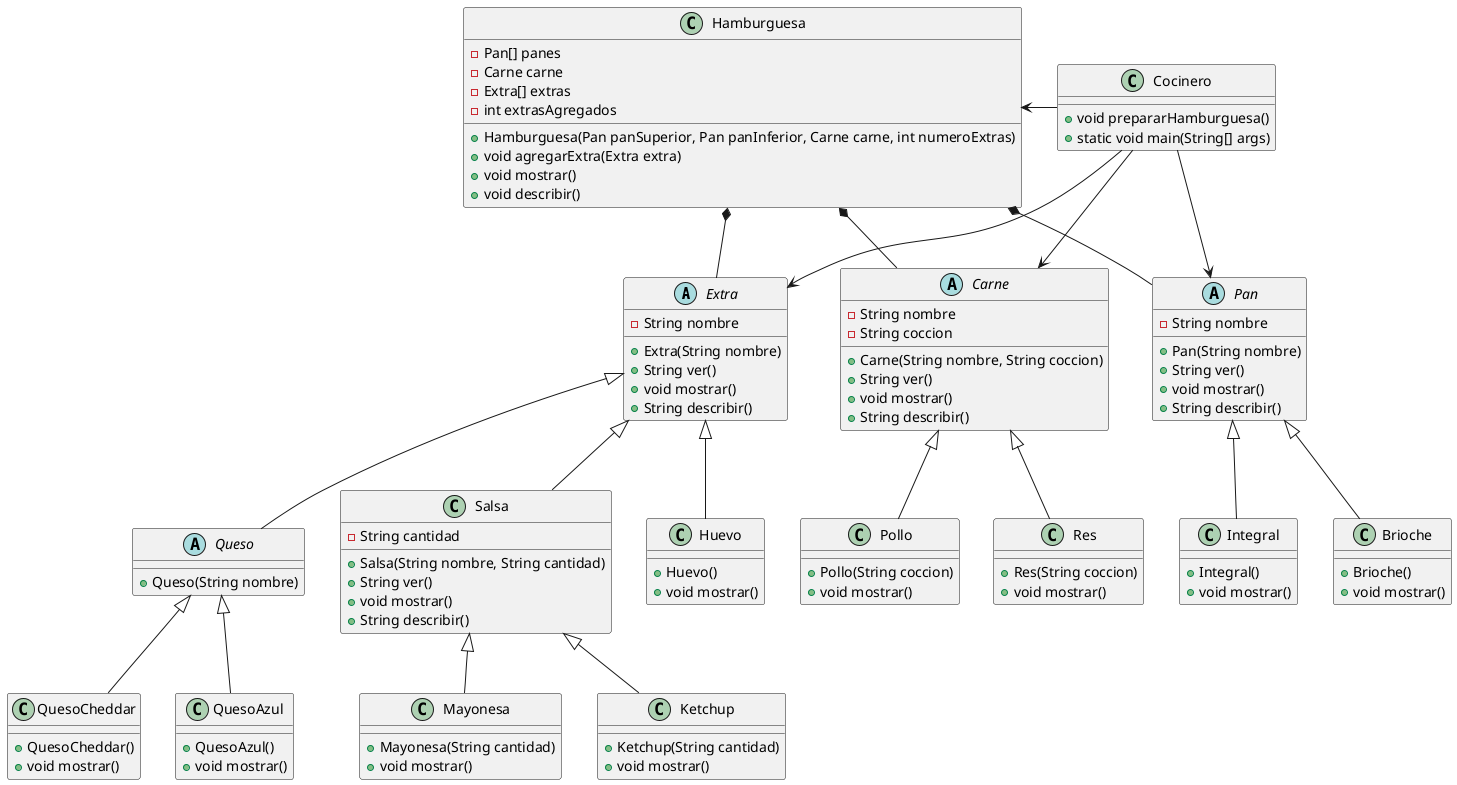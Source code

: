 @startuml

abstract class Extra {
    -String nombre
    +Extra(String nombre)
    +String ver()
    +void mostrar()
    +String describir()
}

abstract class Queso extends Extra {
    +Queso(String nombre)
}

class QuesoCheddar extends Queso {
    +QuesoCheddar()
    +void mostrar()
}

class QuesoAzul extends Queso {
    +QuesoAzul()
    +void mostrar()
}

class Salsa extends Extra {
    -String cantidad
    +Salsa(String nombre, String cantidad)
    +String ver()
    +void mostrar()
    +String describir()
}

class Mayonesa extends Salsa {
    +Mayonesa(String cantidad)
    +void mostrar()
}

class Ketchup extends Salsa {
    +Ketchup(String cantidad)
    +void mostrar()
}

class Huevo extends Extra {
    +Huevo()
    +void mostrar()
}

abstract class Carne {
    -String nombre
    -String coccion
    +Carne(String nombre, String coccion)
    +String ver()
    +void mostrar()
    +String describir()
}

class Res extends Carne {
    +Res(String coccion)
    +void mostrar()
}

class Pollo extends Carne {
    +Pollo(String coccion)
    +void mostrar()
}

abstract class Pan {
    -String nombre
    +Pan(String nombre)
    +String ver()
    +void mostrar()
    +String describir()
}

class Brioche extends Pan {
    +Brioche()
    +void mostrar()
}

class Integral extends Pan {
    +Integral()
    +void mostrar()
}

class Hamburguesa {
    -Pan[] panes
    -Carne carne
    -Extra[] extras
    -int extrasAgregados
    +Hamburguesa(Pan panSuperior, Pan panInferior, Carne carne, int numeroExtras)
    +void agregarExtra(Extra extra)
    +void mostrar()
    +void describir()
}

class Cocinero {
    +void prepararHamburguesa()
    +static void main(String[] args)
}

Cocinero --> Pan
Cocinero --> Carne
Cocinero --> Extra
Cocinero -l-> Hamburguesa
Hamburguesa *-- Pan
Hamburguesa *-- Carne
Hamburguesa *-- Extra

@enduml
